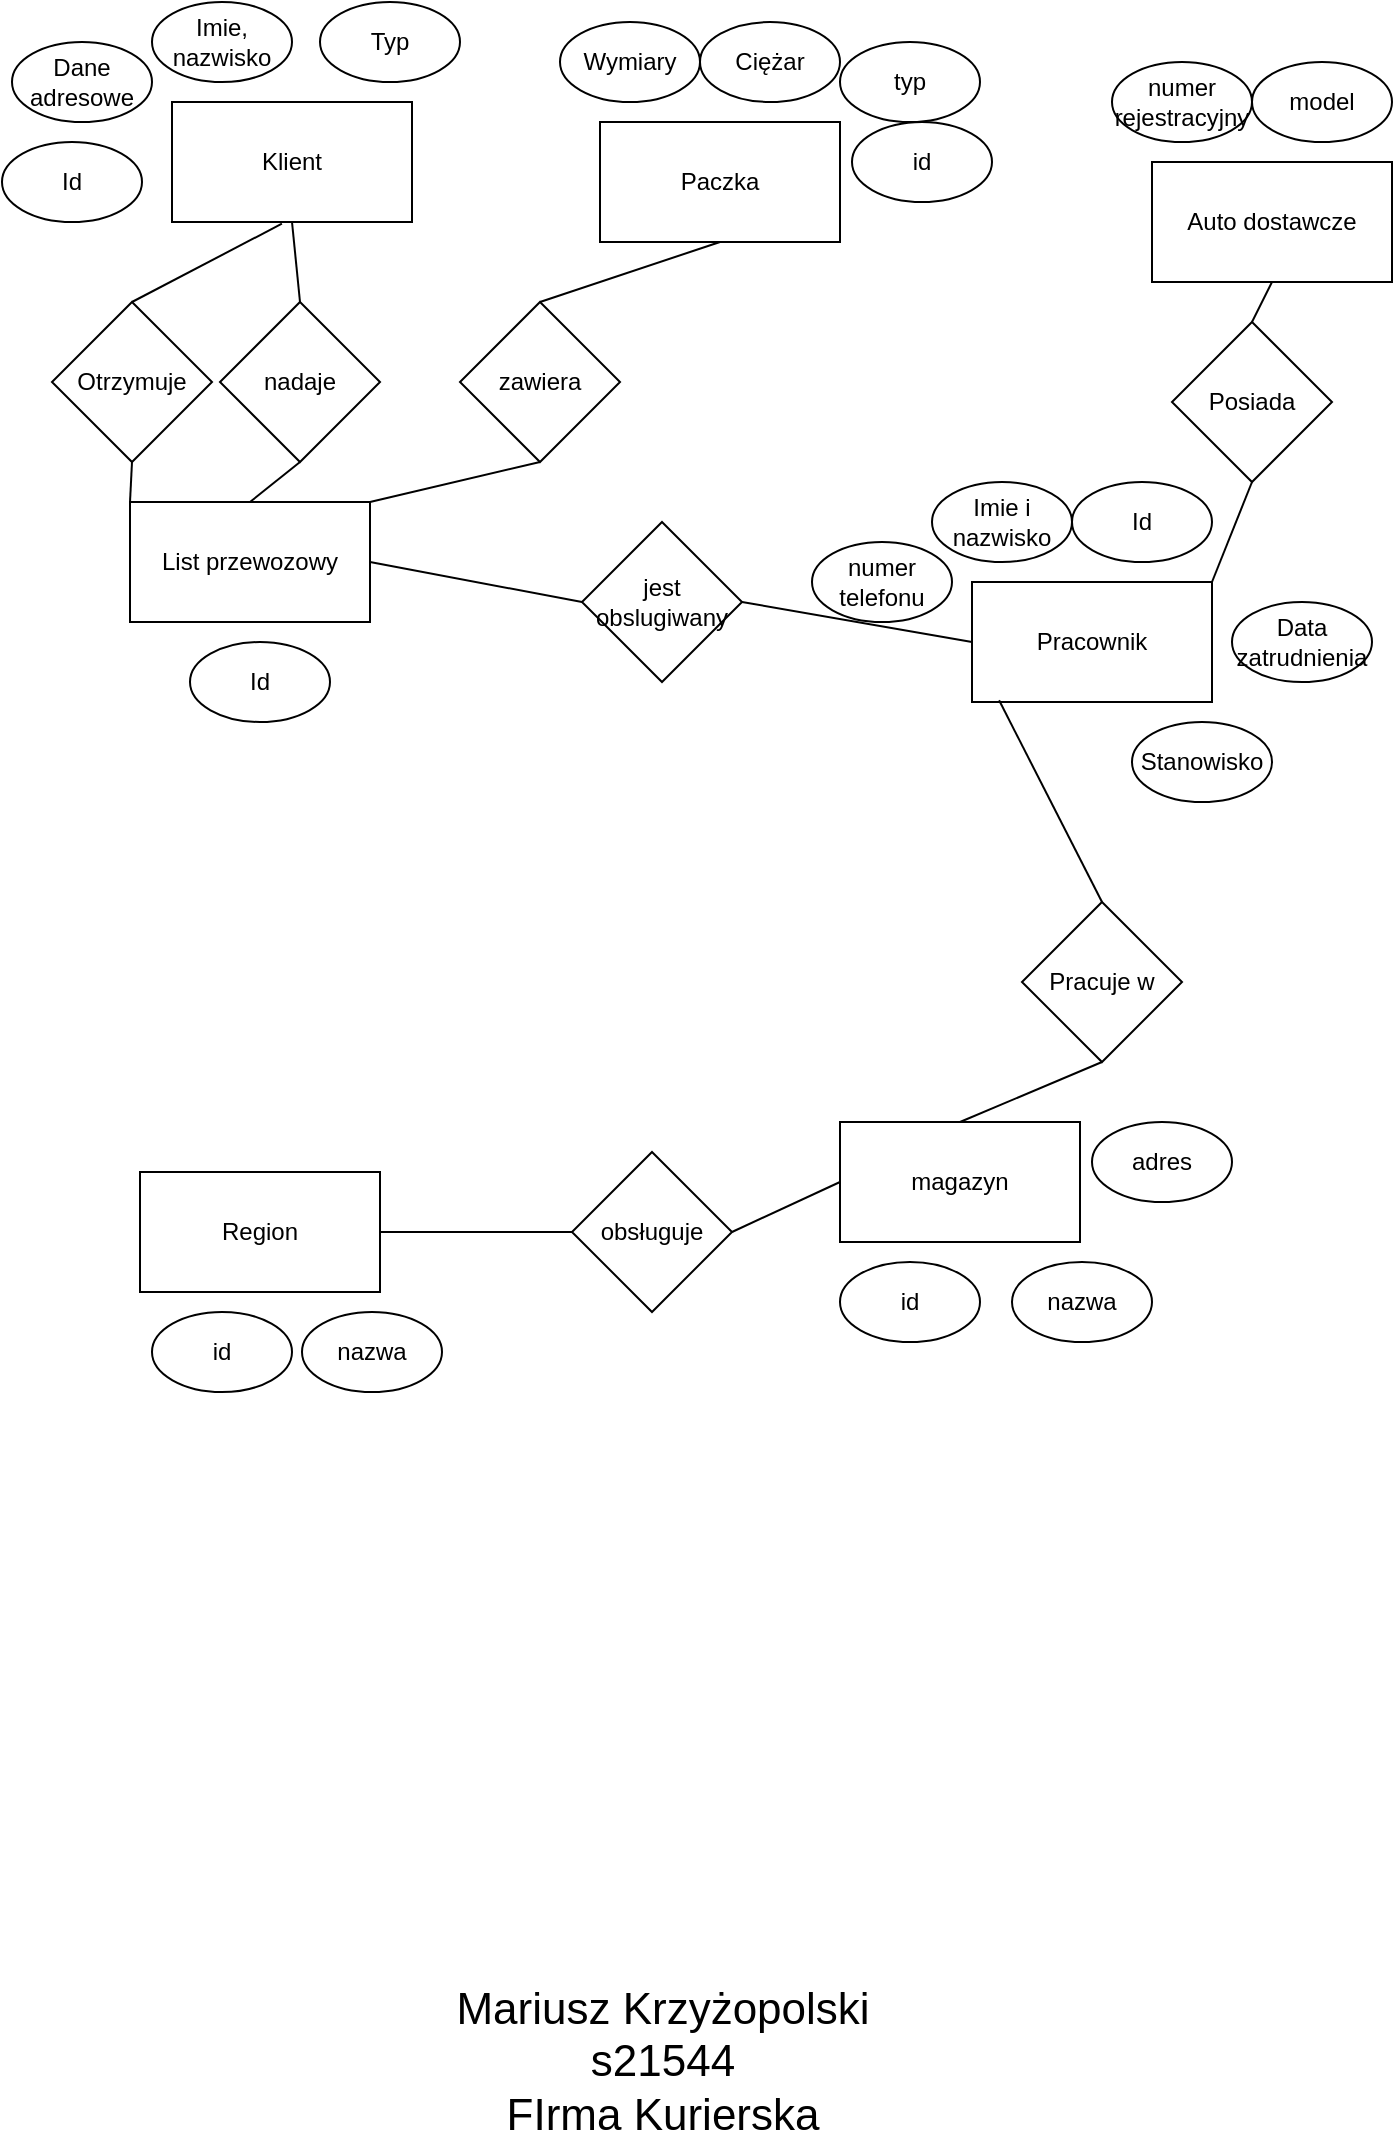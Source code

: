 <mxfile version="14.0.0" type="github">
  <diagram id="YYhD71GSfdkhSg4LdyBN" name="Page-1">
    <mxGraphModel dx="1422" dy="794" grid="1" gridSize="10" guides="1" tooltips="1" connect="1" arrows="1" fold="1" page="1" pageScale="1" pageWidth="827" pageHeight="1169" math="0" shadow="0">
      <root>
        <mxCell id="0" />
        <mxCell id="1" parent="0" />
        <mxCell id="_NEotnmEXPinoTVCzVwU-2" value="Otrzymuje" style="rhombus;whiteSpace=wrap;html=1;" parent="1" vertex="1">
          <mxGeometry x="80" y="190" width="80" height="80" as="geometry" />
        </mxCell>
        <mxCell id="_NEotnmEXPinoTVCzVwU-4" value="Klient" style="rounded=0;whiteSpace=wrap;html=1;" parent="1" vertex="1">
          <mxGeometry x="140" y="90" width="120" height="60" as="geometry" />
        </mxCell>
        <mxCell id="_NEotnmEXPinoTVCzVwU-5" value="nadaje" style="rhombus;whiteSpace=wrap;html=1;" parent="1" vertex="1">
          <mxGeometry x="164" y="190" width="80" height="80" as="geometry" />
        </mxCell>
        <mxCell id="_NEotnmEXPinoTVCzVwU-6" value="" style="endArrow=none;html=1;entryX=0.5;entryY=1;entryDx=0;entryDy=0;exitX=0.5;exitY=0;exitDx=0;exitDy=0;" parent="1" source="_NEotnmEXPinoTVCzVwU-5" target="_NEotnmEXPinoTVCzVwU-4" edge="1">
          <mxGeometry width="50" height="50" relative="1" as="geometry">
            <mxPoint x="240" y="330" as="sourcePoint" />
            <mxPoint x="290" y="280" as="targetPoint" />
          </mxGeometry>
        </mxCell>
        <mxCell id="_NEotnmEXPinoTVCzVwU-7" value="List przewozowy" style="rounded=0;whiteSpace=wrap;html=1;" parent="1" vertex="1">
          <mxGeometry x="119" y="290" width="120" height="60" as="geometry" />
        </mxCell>
        <mxCell id="_NEotnmEXPinoTVCzVwU-8" value="zawiera" style="rhombus;whiteSpace=wrap;html=1;" parent="1" vertex="1">
          <mxGeometry x="284" y="190" width="80" height="80" as="geometry" />
        </mxCell>
        <mxCell id="_NEotnmEXPinoTVCzVwU-9" value="Paczka" style="rounded=0;whiteSpace=wrap;html=1;" parent="1" vertex="1">
          <mxGeometry x="354" y="100" width="120" height="60" as="geometry" />
        </mxCell>
        <mxCell id="_NEotnmEXPinoTVCzVwU-10" value="" style="endArrow=none;html=1;entryX=0.5;entryY=1;entryDx=0;entryDy=0;exitX=0.5;exitY=0;exitDx=0;exitDy=0;" parent="1" source="_NEotnmEXPinoTVCzVwU-8" target="_NEotnmEXPinoTVCzVwU-9" edge="1">
          <mxGeometry width="50" height="50" relative="1" as="geometry">
            <mxPoint x="240" y="230" as="sourcePoint" />
            <mxPoint x="290" y="180" as="targetPoint" />
          </mxGeometry>
        </mxCell>
        <mxCell id="_NEotnmEXPinoTVCzVwU-11" value="" style="endArrow=none;html=1;entryX=0.5;entryY=1;entryDx=0;entryDy=0;exitX=0;exitY=0;exitDx=0;exitDy=0;" parent="1" source="_NEotnmEXPinoTVCzVwU-7" target="_NEotnmEXPinoTVCzVwU-2" edge="1">
          <mxGeometry width="50" height="50" relative="1" as="geometry">
            <mxPoint x="240" y="230" as="sourcePoint" />
            <mxPoint x="290" y="180" as="targetPoint" />
          </mxGeometry>
        </mxCell>
        <mxCell id="_NEotnmEXPinoTVCzVwU-12" value="" style="endArrow=none;html=1;entryX=0.5;entryY=1;entryDx=0;entryDy=0;exitX=0.5;exitY=0;exitDx=0;exitDy=0;" parent="1" source="_NEotnmEXPinoTVCzVwU-7" target="_NEotnmEXPinoTVCzVwU-5" edge="1">
          <mxGeometry width="50" height="50" relative="1" as="geometry">
            <mxPoint x="240" y="230" as="sourcePoint" />
            <mxPoint x="290" y="180" as="targetPoint" />
          </mxGeometry>
        </mxCell>
        <mxCell id="_NEotnmEXPinoTVCzVwU-13" value="" style="endArrow=none;html=1;entryX=0.5;entryY=1;entryDx=0;entryDy=0;exitX=1;exitY=0;exitDx=0;exitDy=0;" parent="1" source="_NEotnmEXPinoTVCzVwU-7" target="_NEotnmEXPinoTVCzVwU-8" edge="1">
          <mxGeometry width="50" height="50" relative="1" as="geometry">
            <mxPoint x="240" y="230" as="sourcePoint" />
            <mxPoint x="290" y="180" as="targetPoint" />
          </mxGeometry>
        </mxCell>
        <mxCell id="_NEotnmEXPinoTVCzVwU-15" value="Pracownik" style="rounded=0;whiteSpace=wrap;html=1;" parent="1" vertex="1">
          <mxGeometry x="540" y="330" width="120" height="60" as="geometry" />
        </mxCell>
        <mxCell id="_NEotnmEXPinoTVCzVwU-18" value="Posiada" style="rhombus;whiteSpace=wrap;html=1;" parent="1" vertex="1">
          <mxGeometry x="640" y="200" width="80" height="80" as="geometry" />
        </mxCell>
        <mxCell id="_NEotnmEXPinoTVCzVwU-19" value="Auto dostawcze" style="rounded=0;whiteSpace=wrap;html=1;" parent="1" vertex="1">
          <mxGeometry x="630" y="120" width="120" height="60" as="geometry" />
        </mxCell>
        <mxCell id="_NEotnmEXPinoTVCzVwU-20" value="" style="endArrow=none;html=1;entryX=0.5;entryY=1;entryDx=0;entryDy=0;exitX=0.5;exitY=0;exitDx=0;exitDy=0;" parent="1" source="_NEotnmEXPinoTVCzVwU-18" target="_NEotnmEXPinoTVCzVwU-19" edge="1">
          <mxGeometry width="50" height="50" relative="1" as="geometry">
            <mxPoint x="500" y="230" as="sourcePoint" />
            <mxPoint x="550" y="180" as="targetPoint" />
          </mxGeometry>
        </mxCell>
        <mxCell id="_NEotnmEXPinoTVCzVwU-21" value="" style="endArrow=none;html=1;entryX=0.5;entryY=1;entryDx=0;entryDy=0;exitX=1;exitY=0;exitDx=0;exitDy=0;" parent="1" source="_NEotnmEXPinoTVCzVwU-15" target="_NEotnmEXPinoTVCzVwU-18" edge="1">
          <mxGeometry width="50" height="50" relative="1" as="geometry">
            <mxPoint x="500" y="230" as="sourcePoint" />
            <mxPoint x="550" y="180" as="targetPoint" />
          </mxGeometry>
        </mxCell>
        <mxCell id="_NEotnmEXPinoTVCzVwU-25" value="Pracuje w" style="rhombus;whiteSpace=wrap;html=1;" parent="1" vertex="1">
          <mxGeometry x="565" y="490" width="80" height="80" as="geometry" />
        </mxCell>
        <mxCell id="_NEotnmEXPinoTVCzVwU-26" value="magazyn" style="rounded=0;whiteSpace=wrap;html=1;" parent="1" vertex="1">
          <mxGeometry x="474" y="600" width="120" height="60" as="geometry" />
        </mxCell>
        <mxCell id="_NEotnmEXPinoTVCzVwU-27" value="" style="endArrow=none;html=1;exitX=0.5;exitY=0;exitDx=0;exitDy=0;entryX=0.113;entryY=0.986;entryDx=0;entryDy=0;entryPerimeter=0;" parent="1" source="_NEotnmEXPinoTVCzVwU-25" target="_NEotnmEXPinoTVCzVwU-15" edge="1">
          <mxGeometry width="50" height="50" relative="1" as="geometry">
            <mxPoint x="420" y="530" as="sourcePoint" />
            <mxPoint x="720" y="460" as="targetPoint" />
          </mxGeometry>
        </mxCell>
        <mxCell id="_NEotnmEXPinoTVCzVwU-28" value="" style="endArrow=none;html=1;entryX=0.5;entryY=1;entryDx=0;entryDy=0;exitX=0.5;exitY=0;exitDx=0;exitDy=0;" parent="1" source="_NEotnmEXPinoTVCzVwU-26" target="_NEotnmEXPinoTVCzVwU-25" edge="1">
          <mxGeometry width="50" height="50" relative="1" as="geometry">
            <mxPoint x="420" y="530" as="sourcePoint" />
            <mxPoint x="470" y="480" as="targetPoint" />
          </mxGeometry>
        </mxCell>
        <mxCell id="_NEotnmEXPinoTVCzVwU-40" value="Region" style="rounded=0;whiteSpace=wrap;html=1;" parent="1" vertex="1">
          <mxGeometry x="124" y="625" width="120" height="60" as="geometry" />
        </mxCell>
        <mxCell id="_NEotnmEXPinoTVCzVwU-42" value="obsługuje" style="rhombus;whiteSpace=wrap;html=1;" parent="1" vertex="1">
          <mxGeometry x="340" y="615" width="80" height="80" as="geometry" />
        </mxCell>
        <mxCell id="_NEotnmEXPinoTVCzVwU-43" value="" style="endArrow=none;html=1;exitX=1;exitY=0.5;exitDx=0;exitDy=0;entryX=0;entryY=0.5;entryDx=0;entryDy=0;" parent="1" source="_NEotnmEXPinoTVCzVwU-40" target="_NEotnmEXPinoTVCzVwU-42" edge="1">
          <mxGeometry width="50" height="50" relative="1" as="geometry">
            <mxPoint x="280" y="530" as="sourcePoint" />
            <mxPoint x="330" y="480" as="targetPoint" />
          </mxGeometry>
        </mxCell>
        <mxCell id="_NEotnmEXPinoTVCzVwU-44" value="" style="endArrow=none;html=1;exitX=1;exitY=0.5;exitDx=0;exitDy=0;entryX=0;entryY=0.5;entryDx=0;entryDy=0;" parent="1" source="_NEotnmEXPinoTVCzVwU-42" target="_NEotnmEXPinoTVCzVwU-26" edge="1">
          <mxGeometry width="50" height="50" relative="1" as="geometry">
            <mxPoint x="280" y="530" as="sourcePoint" />
            <mxPoint x="330" y="480" as="targetPoint" />
          </mxGeometry>
        </mxCell>
        <mxCell id="bGgNWLssVG6uiogLBOGS-1" value="Id" style="ellipse;whiteSpace=wrap;html=1;" parent="1" vertex="1">
          <mxGeometry x="55" y="110" width="70" height="40" as="geometry" />
        </mxCell>
        <mxCell id="bGgNWLssVG6uiogLBOGS-2" value="Dane adresowe" style="ellipse;whiteSpace=wrap;html=1;" parent="1" vertex="1">
          <mxGeometry x="60" y="60" width="70" height="40" as="geometry" />
        </mxCell>
        <mxCell id="bGgNWLssVG6uiogLBOGS-3" value="Imie, nazwisko" style="ellipse;whiteSpace=wrap;html=1;" parent="1" vertex="1">
          <mxGeometry x="130" y="40" width="70" height="40" as="geometry" />
        </mxCell>
        <mxCell id="bGgNWLssVG6uiogLBOGS-4" value="" style="endArrow=none;html=1;exitX=0.5;exitY=0;exitDx=0;exitDy=0;entryX=0.458;entryY=1.014;entryDx=0;entryDy=0;entryPerimeter=0;" parent="1" source="_NEotnmEXPinoTVCzVwU-2" target="_NEotnmEXPinoTVCzVwU-4" edge="1">
          <mxGeometry width="50" height="50" relative="1" as="geometry">
            <mxPoint x="190" y="180" as="sourcePoint" />
            <mxPoint x="240" y="130" as="targetPoint" />
          </mxGeometry>
        </mxCell>
        <mxCell id="bGgNWLssVG6uiogLBOGS-5" value="Typ" style="ellipse;whiteSpace=wrap;html=1;" parent="1" vertex="1">
          <mxGeometry x="214" y="40" width="70" height="40" as="geometry" />
        </mxCell>
        <mxCell id="bGgNWLssVG6uiogLBOGS-10" value="Wymiary" style="ellipse;whiteSpace=wrap;html=1;" parent="1" vertex="1">
          <mxGeometry x="334" y="50" width="70" height="40" as="geometry" />
        </mxCell>
        <mxCell id="bGgNWLssVG6uiogLBOGS-11" value="Ciężar" style="ellipse;whiteSpace=wrap;html=1;" parent="1" vertex="1">
          <mxGeometry x="404" y="50" width="70" height="40" as="geometry" />
        </mxCell>
        <mxCell id="bGgNWLssVG6uiogLBOGS-12" value="typ" style="ellipse;whiteSpace=wrap;html=1;" parent="1" vertex="1">
          <mxGeometry x="474" y="60" width="70" height="40" as="geometry" />
        </mxCell>
        <mxCell id="5yViiU8TEtJEwyE6yCjg-1" style="edgeStyle=orthogonalEdgeStyle;rounded=0;orthogonalLoop=1;jettySize=auto;html=1;exitX=0.5;exitY=1;exitDx=0;exitDy=0;" parent="1" source="bGgNWLssVG6uiogLBOGS-13" edge="1">
          <mxGeometry relative="1" as="geometry">
            <mxPoint x="515" y="140" as="targetPoint" />
          </mxGeometry>
        </mxCell>
        <mxCell id="bGgNWLssVG6uiogLBOGS-13" value="id" style="ellipse;whiteSpace=wrap;html=1;" parent="1" vertex="1">
          <mxGeometry x="480" y="100" width="70" height="40" as="geometry" />
        </mxCell>
        <mxCell id="bGgNWLssVG6uiogLBOGS-15" value="Id" style="ellipse;whiteSpace=wrap;html=1;" parent="1" vertex="1">
          <mxGeometry x="149" y="360" width="70" height="40" as="geometry" />
        </mxCell>
        <mxCell id="bGgNWLssVG6uiogLBOGS-20" value="jest obslugiwany" style="rhombus;whiteSpace=wrap;html=1;" parent="1" vertex="1">
          <mxGeometry x="345" y="300" width="80" height="80" as="geometry" />
        </mxCell>
        <mxCell id="bGgNWLssVG6uiogLBOGS-22" value="" style="endArrow=none;html=1;entryX=0;entryY=0.5;entryDx=0;entryDy=0;exitX=1;exitY=0.5;exitDx=0;exitDy=0;" parent="1" source="_NEotnmEXPinoTVCzVwU-7" target="bGgNWLssVG6uiogLBOGS-20" edge="1">
          <mxGeometry width="50" height="50" relative="1" as="geometry">
            <mxPoint x="450" y="380" as="sourcePoint" />
            <mxPoint x="500" y="330" as="targetPoint" />
          </mxGeometry>
        </mxCell>
        <mxCell id="bGgNWLssVG6uiogLBOGS-29" value="numer rejestracyjny" style="ellipse;whiteSpace=wrap;html=1;" parent="1" vertex="1">
          <mxGeometry x="610" y="70" width="70" height="40" as="geometry" />
        </mxCell>
        <mxCell id="bGgNWLssVG6uiogLBOGS-30" value="model" style="ellipse;whiteSpace=wrap;html=1;" parent="1" vertex="1">
          <mxGeometry x="680" y="70" width="70" height="40" as="geometry" />
        </mxCell>
        <mxCell id="bGgNWLssVG6uiogLBOGS-31" value="Imie i nazwisko" style="ellipse;whiteSpace=wrap;html=1;" parent="1" vertex="1">
          <mxGeometry x="520" y="280" width="70" height="40" as="geometry" />
        </mxCell>
        <mxCell id="bGgNWLssVG6uiogLBOGS-32" value="Data zatrudnienia" style="ellipse;whiteSpace=wrap;html=1;" parent="1" vertex="1">
          <mxGeometry x="670" y="340" width="70" height="40" as="geometry" />
        </mxCell>
        <mxCell id="bGgNWLssVG6uiogLBOGS-34" value="Stanowisko" style="ellipse;whiteSpace=wrap;html=1;" parent="1" vertex="1">
          <mxGeometry x="620" y="400" width="70" height="40" as="geometry" />
        </mxCell>
        <mxCell id="bGgNWLssVG6uiogLBOGS-35" value="numer telefonu" style="ellipse;whiteSpace=wrap;html=1;" parent="1" vertex="1">
          <mxGeometry x="460" y="310" width="70" height="40" as="geometry" />
        </mxCell>
        <mxCell id="bGgNWLssVG6uiogLBOGS-36" value="Id" style="ellipse;whiteSpace=wrap;html=1;" parent="1" vertex="1">
          <mxGeometry x="590" y="280" width="70" height="40" as="geometry" />
        </mxCell>
        <mxCell id="bGgNWLssVG6uiogLBOGS-39" value="id" style="ellipse;whiteSpace=wrap;html=1;" parent="1" vertex="1">
          <mxGeometry x="474" y="670" width="70" height="40" as="geometry" />
        </mxCell>
        <mxCell id="bGgNWLssVG6uiogLBOGS-41" value="nazwa" style="ellipse;whiteSpace=wrap;html=1;" parent="1" vertex="1">
          <mxGeometry x="560" y="670" width="70" height="40" as="geometry" />
        </mxCell>
        <mxCell id="bGgNWLssVG6uiogLBOGS-42" value="adres" style="ellipse;whiteSpace=wrap;html=1;" parent="1" vertex="1">
          <mxGeometry x="600" y="600" width="70" height="40" as="geometry" />
        </mxCell>
        <mxCell id="bGgNWLssVG6uiogLBOGS-43" value="id" style="ellipse;whiteSpace=wrap;html=1;" parent="1" vertex="1">
          <mxGeometry x="130" y="695" width="70" height="40" as="geometry" />
        </mxCell>
        <mxCell id="bGgNWLssVG6uiogLBOGS-44" value="nazwa" style="ellipse;whiteSpace=wrap;html=1;" parent="1" vertex="1">
          <mxGeometry x="205" y="695" width="70" height="40" as="geometry" />
        </mxCell>
        <mxCell id="bGgNWLssVG6uiogLBOGS-54" value="&lt;font style=&quot;font-size: 22px&quot;&gt;Mariusz Krzyżopolski&lt;br&gt;s21544&lt;br&gt;FIrma Kurierska&lt;/font&gt;" style="text;html=1;resizable=0;autosize=1;align=center;verticalAlign=middle;points=[];fillColor=none;strokeColor=none;rounded=0;" parent="1" vertex="1">
          <mxGeometry x="275" y="1040" width="220" height="60" as="geometry" />
        </mxCell>
        <mxCell id="5yViiU8TEtJEwyE6yCjg-2" value="" style="endArrow=none;html=1;entryX=1;entryY=0.5;entryDx=0;entryDy=0;exitX=0;exitY=0.5;exitDx=0;exitDy=0;" parent="1" source="_NEotnmEXPinoTVCzVwU-15" target="bGgNWLssVG6uiogLBOGS-20" edge="1">
          <mxGeometry width="50" height="50" relative="1" as="geometry">
            <mxPoint x="480" y="340" as="sourcePoint" />
            <mxPoint x="440" y="480" as="targetPoint" />
          </mxGeometry>
        </mxCell>
      </root>
    </mxGraphModel>
  </diagram>
</mxfile>
